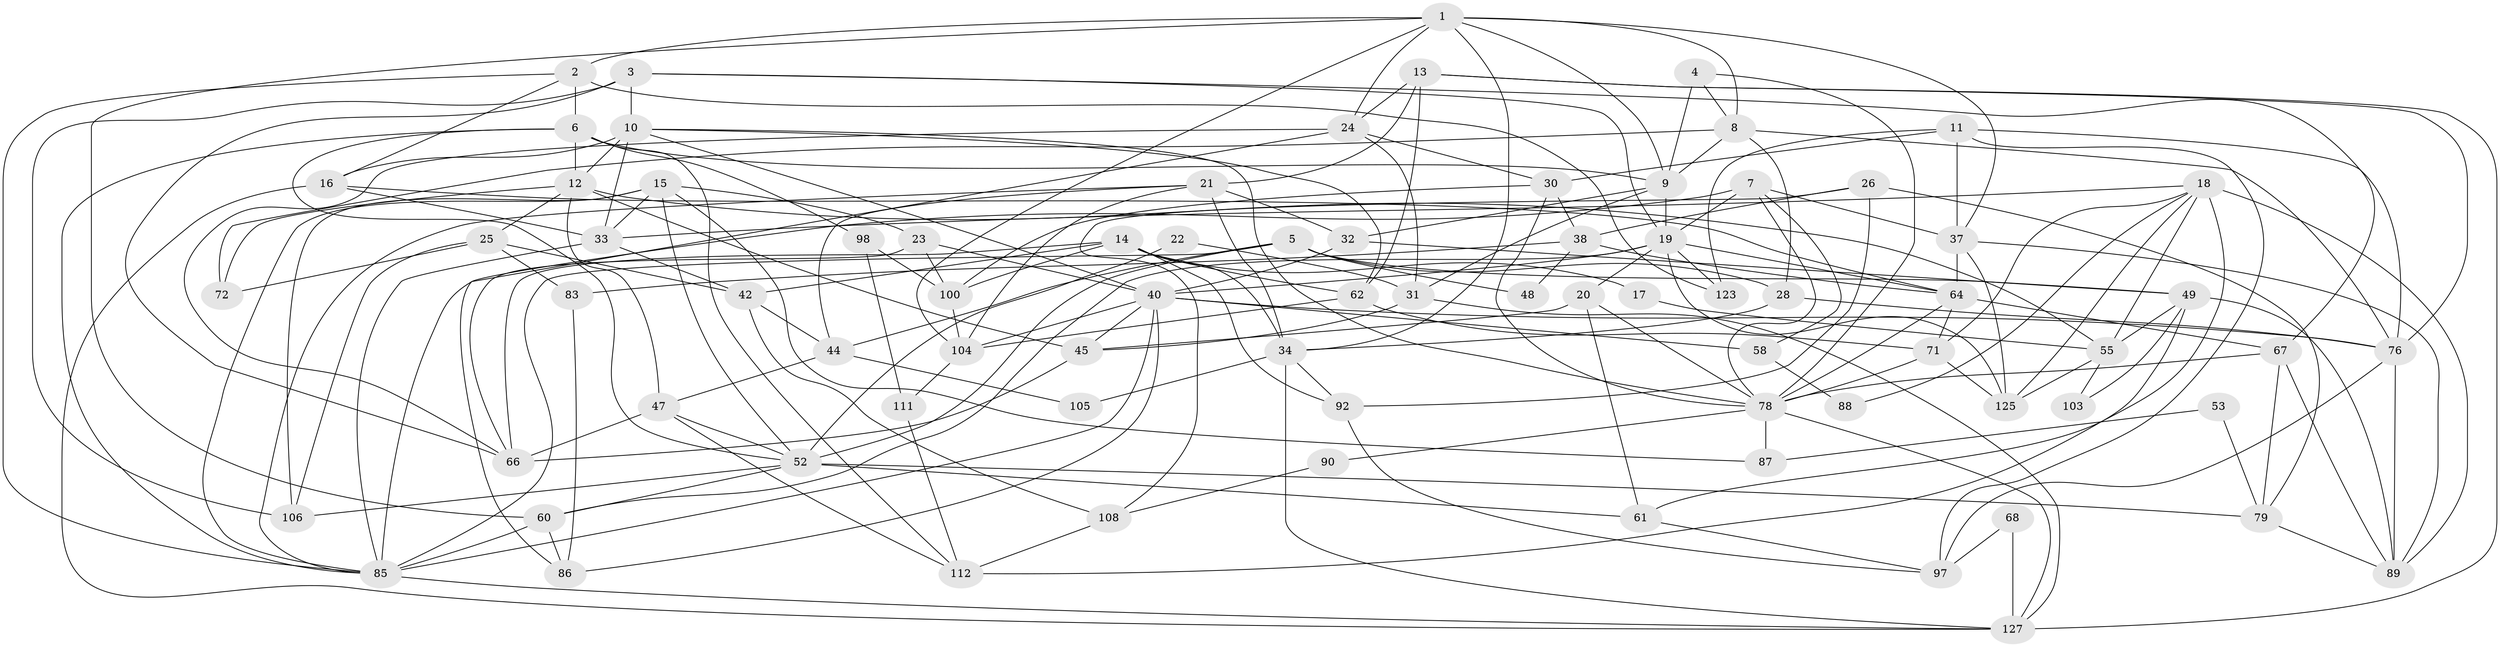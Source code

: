 // original degree distribution, {6: 0.05511811023622047, 3: 0.29133858267716534, 4: 0.30708661417322836, 5: 0.2047244094488189, 2: 0.09448818897637795, 7: 0.023622047244094488, 8: 0.023622047244094488}
// Generated by graph-tools (version 1.1) at 2025/42/03/06/25 10:42:00]
// undirected, 78 vertices, 198 edges
graph export_dot {
graph [start="1"]
  node [color=gray90,style=filled];
  1 [super="+27"];
  2 [super="+107"];
  3 [super="+84"];
  4;
  5 [super="+39"];
  6 [super="+54"];
  7 [super="+63"];
  8 [super="+102"];
  9 [super="+73"];
  10 [super="+93"];
  11 [super="+120"];
  12 [super="+75"];
  13 [super="+96"];
  14 [super="+43"];
  15 [super="+36"];
  16 [super="+69"];
  17;
  18 [super="+50"];
  19 [super="+56"];
  20 [super="+115"];
  21 [super="+57"];
  22;
  23;
  24 [super="+51"];
  25 [super="+81"];
  26 [super="+46"];
  28 [super="+29"];
  30 [super="+35"];
  31 [super="+77"];
  32;
  33 [super="+99"];
  34 [super="+41"];
  37 [super="+117"];
  38 [super="+59"];
  40 [super="+116"];
  42 [super="+65"];
  44 [super="+109"];
  45;
  47 [super="+124"];
  48;
  49 [super="+110"];
  52 [super="+95"];
  53;
  55 [super="+118"];
  58;
  60 [super="+74"];
  61;
  62 [super="+82"];
  64 [super="+70"];
  66 [super="+94"];
  67 [super="+80"];
  68;
  71 [super="+114"];
  72;
  76;
  78 [super="+121"];
  79 [super="+119"];
  83;
  85 [super="+91"];
  86;
  87;
  88;
  89 [super="+101"];
  90;
  92;
  97 [super="+122"];
  98;
  100;
  103;
  104 [super="+113"];
  105;
  106 [super="+126"];
  108;
  111;
  112;
  123;
  125;
  127;
  1 -- 8;
  1 -- 37;
  1 -- 34;
  1 -- 24;
  1 -- 9;
  1 -- 104;
  1 -- 60;
  1 -- 2;
  2 -- 16;
  2 -- 123;
  2 -- 85;
  2 -- 6;
  3 -- 67;
  3 -- 19;
  3 -- 10;
  3 -- 66;
  3 -- 106;
  4 -- 78;
  4 -- 8;
  4 -- 9;
  5 -- 85;
  5 -- 49;
  5 -- 44;
  5 -- 48;
  5 -- 28;
  5 -- 52;
  6 -- 85;
  6 -- 12;
  6 -- 98;
  6 -- 112;
  6 -- 9;
  6 -- 52;
  7 -- 85;
  7 -- 37;
  7 -- 58;
  7 -- 19;
  7 -- 78;
  8 -- 72;
  8 -- 76;
  8 -- 28;
  8 -- 9;
  9 -- 32;
  9 -- 19;
  9 -- 31;
  10 -- 12 [weight=2];
  10 -- 16;
  10 -- 40;
  10 -- 62;
  10 -- 78;
  10 -- 33;
  11 -- 123;
  11 -- 76;
  11 -- 37;
  11 -- 30;
  11 -- 97;
  12 -- 55;
  12 -- 72;
  12 -- 25;
  12 -- 45;
  12 -- 47;
  13 -- 127;
  13 -- 62;
  13 -- 76;
  13 -- 21;
  13 -- 24;
  14 -- 34;
  14 -- 100;
  14 -- 92;
  14 -- 17;
  14 -- 62;
  14 -- 42;
  14 -- 66;
  15 -- 23;
  15 -- 33;
  15 -- 87;
  15 -- 106;
  15 -- 52;
  15 -- 85;
  16 -- 33;
  16 -- 64;
  16 -- 127;
  17 -- 55;
  18 -- 88;
  18 -- 89;
  18 -- 61;
  18 -- 125;
  18 -- 33;
  18 -- 71;
  18 -- 55;
  19 -- 64;
  19 -- 20;
  19 -- 40;
  19 -- 123;
  19 -- 60;
  19 -- 125;
  20 -- 45;
  20 -- 61;
  20 -- 78;
  21 -- 32;
  21 -- 104;
  21 -- 85;
  21 -- 34 [weight=2];
  21 -- 44;
  22 -- 31;
  22 -- 52;
  23 -- 100;
  23 -- 40;
  23 -- 66;
  24 -- 30;
  24 -- 86;
  24 -- 31;
  24 -- 66;
  25 -- 42;
  25 -- 72;
  25 -- 106;
  25 -- 83;
  26 -- 38 [weight=2];
  26 -- 108;
  26 -- 79;
  26 -- 92;
  28 -- 76;
  28 -- 34;
  30 -- 38 [weight=2];
  30 -- 100;
  30 -- 78;
  31 -- 127;
  31 -- 45;
  32 -- 49;
  32 -- 40;
  33 -- 42;
  33 -- 85;
  34 -- 127;
  34 -- 105;
  34 -- 92;
  37 -- 125;
  37 -- 64;
  37 -- 89;
  38 -- 48 [weight=2];
  38 -- 83;
  38 -- 64;
  40 -- 86;
  40 -- 58;
  40 -- 104;
  40 -- 76;
  40 -- 45;
  40 -- 85;
  42 -- 44;
  42 -- 108;
  44 -- 47;
  44 -- 105;
  45 -- 66;
  47 -- 112;
  47 -- 52;
  47 -- 66;
  49 -- 89;
  49 -- 103;
  49 -- 112;
  49 -- 55;
  52 -- 61;
  52 -- 60;
  52 -- 79;
  52 -- 106;
  53 -- 87;
  53 -- 79;
  55 -- 103;
  55 -- 125;
  58 -- 88;
  60 -- 86;
  60 -- 85;
  61 -- 97;
  62 -- 104;
  62 -- 71;
  64 -- 67;
  64 -- 71;
  64 -- 78;
  67 -- 79;
  67 -- 89;
  67 -- 78;
  68 -- 127;
  68 -- 97;
  71 -- 125;
  71 -- 78;
  76 -- 97;
  76 -- 89;
  78 -- 87;
  78 -- 90;
  78 -- 127;
  79 -- 89;
  83 -- 86;
  85 -- 127;
  90 -- 108;
  92 -- 97;
  98 -- 100;
  98 -- 111;
  100 -- 104;
  104 -- 111;
  108 -- 112;
  111 -- 112;
}
